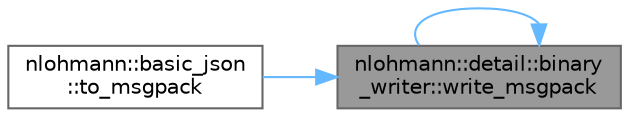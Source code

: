 digraph "nlohmann::detail::binary_writer::write_msgpack"
{
 // LATEX_PDF_SIZE
  bgcolor="transparent";
  edge [fontname=Helvetica,fontsize=10,labelfontname=Helvetica,labelfontsize=10];
  node [fontname=Helvetica,fontsize=10,shape=box,height=0.2,width=0.4];
  rankdir="RL";
  Node1 [label="nlohmann::detail::binary\l_writer::write_msgpack",height=0.2,width=0.4,color="gray40", fillcolor="grey60", style="filled", fontcolor="black",tooltip=" "];
  Node1 -> Node2 [dir="back",color="steelblue1",style="solid"];
  Node2 [label="nlohmann::basic_json\l::to_msgpack",height=0.2,width=0.4,color="grey40", fillcolor="white", style="filled",URL="$a01659.html#aa8fe46eda86f6f92c5599c20b6c81819",tooltip=" "];
  Node1 -> Node1 [dir="back",color="steelblue1",style="solid"];
}
